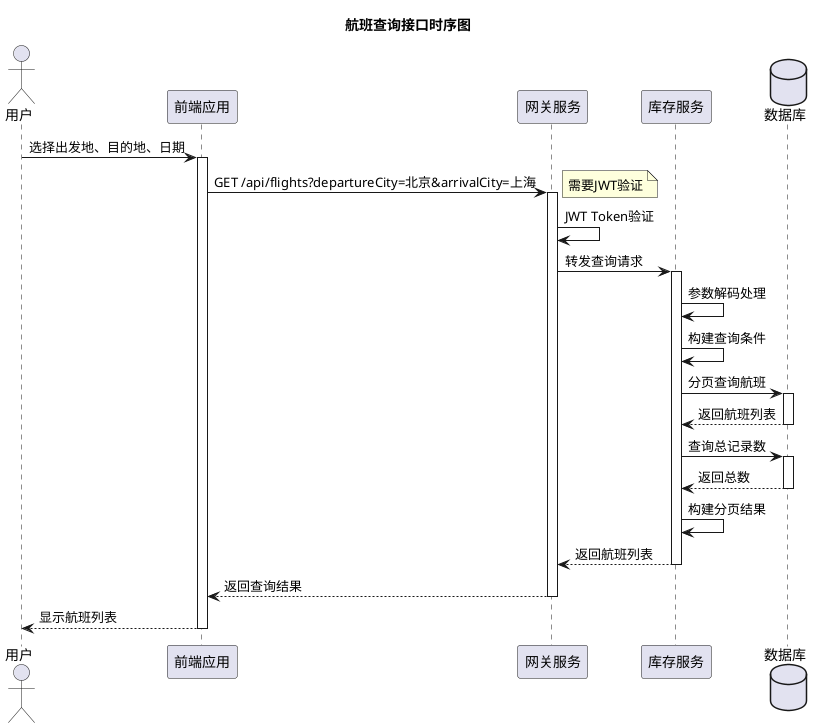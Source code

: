 @startuml 航班查询接口时序图
title 航班查询接口时序图

actor 用户 as User
participant "前端应用" as Frontend
participant "网关服务" as Gateway
participant "库存服务" as InventoryService
database "数据库" as DB

User -> Frontend: 选择出发地、目的地、日期
activate Frontend

Frontend -> Gateway: GET /api/flights?departureCity=北京&arrivalCity=上海
activate Gateway
note right: 需要JWT验证

Gateway -> Gateway: JWT Token验证

Gateway -> InventoryService: 转发查询请求
activate InventoryService

InventoryService -> InventoryService: 参数解码处理
InventoryService -> InventoryService: 构建查询条件

InventoryService -> DB: 分页查询航班
activate DB
DB --> InventoryService: 返回航班列表
deactivate DB

InventoryService -> DB: 查询总记录数
activate DB
DB --> InventoryService: 返回总数
deactivate DB

InventoryService -> InventoryService: 构建分页结果
InventoryService --> Gateway: 返回航班列表
deactivate InventoryService

Gateway --> Frontend: 返回查询结果
deactivate Gateway

Frontend --> User: 显示航班列表
deactivate Frontend

@enduml
